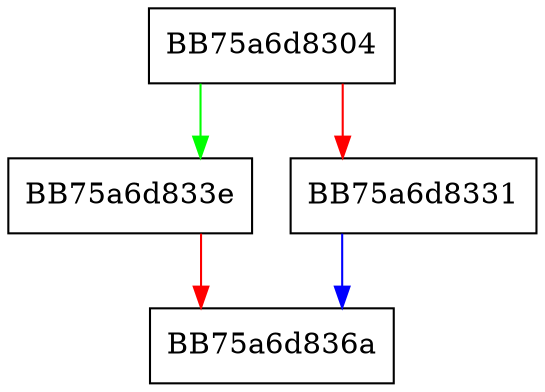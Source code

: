 digraph GetSerializedNpAutoExclusions {
  node [shape="box"];
  graph [splines=ortho];
  BB75a6d8304 -> BB75a6d833e [color="green"];
  BB75a6d8304 -> BB75a6d8331 [color="red"];
  BB75a6d8331 -> BB75a6d836a [color="blue"];
  BB75a6d833e -> BB75a6d836a [color="red"];
}